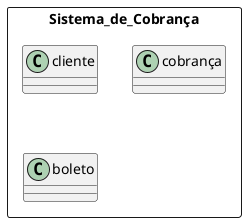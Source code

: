 @startuml sisDeCobrança
  package Sistema_de_Cobrança <<rectangle>> {
    class cliente {}
    class cobrança {}
    class boleto {}  
  }
@enduml